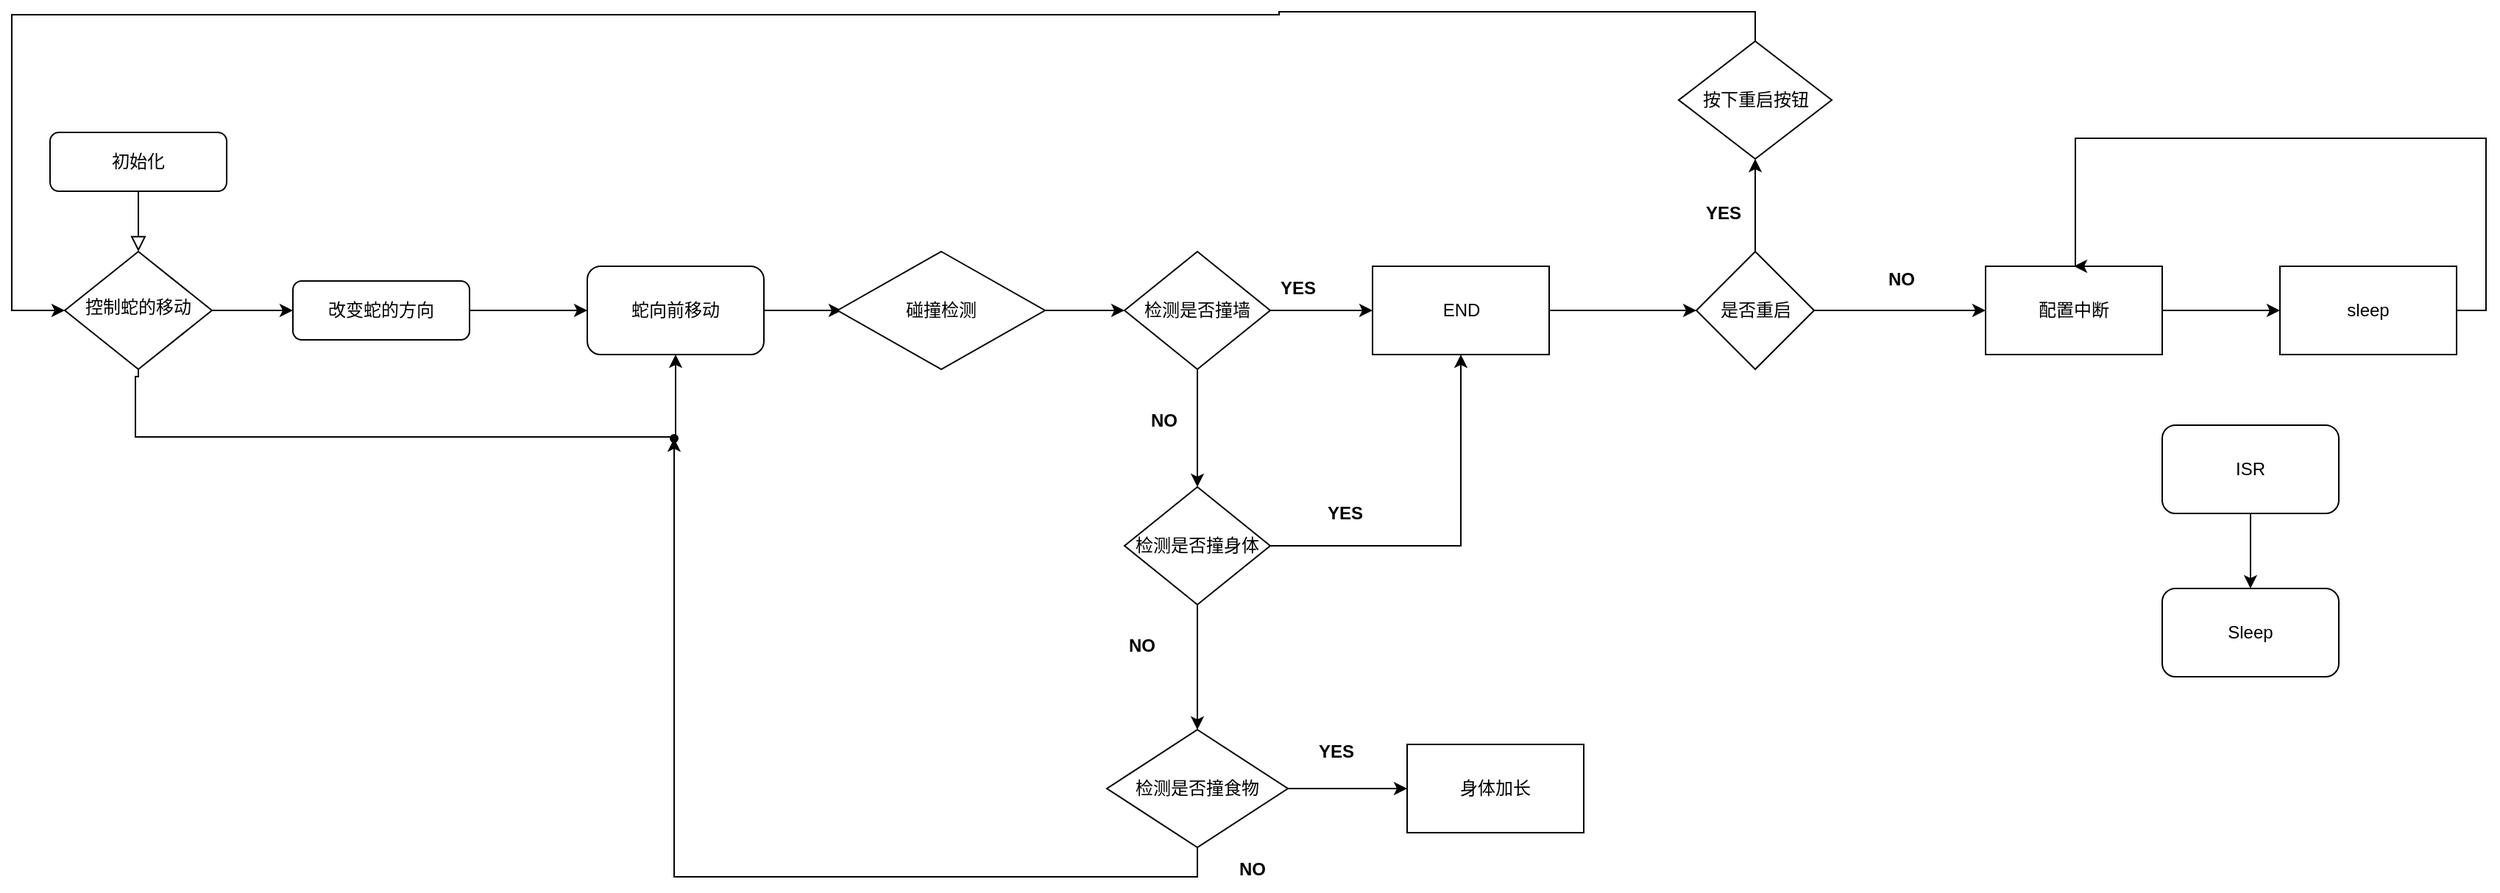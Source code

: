 <mxfile version="24.2.2" type="github">
  <diagram id="C5RBs43oDa-KdzZeNtuy" name="Page-1">
    <mxGraphModel dx="2131" dy="1311" grid="1" gridSize="3" guides="1" tooltips="1" connect="1" arrows="1" fold="1" page="1" pageScale="1" pageWidth="3300" pageHeight="4681" math="0" shadow="0">
      <root>
        <mxCell id="WIyWlLk6GJQsqaUBKTNV-0" />
        <mxCell id="WIyWlLk6GJQsqaUBKTNV-1" parent="WIyWlLk6GJQsqaUBKTNV-0" />
        <mxCell id="WIyWlLk6GJQsqaUBKTNV-2" value="" style="rounded=0;html=1;jettySize=auto;orthogonalLoop=1;fontSize=11;endArrow=block;endFill=0;endSize=8;strokeWidth=1;shadow=0;labelBackgroundColor=none;edgeStyle=orthogonalEdgeStyle;" parent="WIyWlLk6GJQsqaUBKTNV-1" source="WIyWlLk6GJQsqaUBKTNV-3" target="WIyWlLk6GJQsqaUBKTNV-6" edge="1">
          <mxGeometry relative="1" as="geometry" />
        </mxCell>
        <mxCell id="WIyWlLk6GJQsqaUBKTNV-3" value="初始化" style="rounded=1;whiteSpace=wrap;html=1;fontSize=12;glass=0;strokeWidth=1;shadow=0;" parent="WIyWlLk6GJQsqaUBKTNV-1" vertex="1">
          <mxGeometry x="155" y="89" width="120" height="40" as="geometry" />
        </mxCell>
        <mxCell id="xm81Ziu9v5ptXLMXVIj8-3" value="" style="edgeStyle=orthogonalEdgeStyle;rounded=0;orthogonalLoop=1;jettySize=auto;html=1;entryX=0.5;entryY=1;entryDx=0;entryDy=0;exitX=0.5;exitY=1;exitDx=0;exitDy=0;" parent="WIyWlLk6GJQsqaUBKTNV-1" source="WIyWlLk6GJQsqaUBKTNV-6" target="xm81Ziu9v5ptXLMXVIj8-0" edge="1">
          <mxGeometry relative="1" as="geometry">
            <Array as="points">
              <mxPoint x="215" y="255" />
              <mxPoint x="213" y="255" />
              <mxPoint x="213" y="296" />
              <mxPoint x="580" y="296" />
            </Array>
            <mxPoint x="220" y="255" as="sourcePoint" />
          </mxGeometry>
        </mxCell>
        <mxCell id="xm81Ziu9v5ptXLMXVIj8-25" value="" style="edgeStyle=orthogonalEdgeStyle;rounded=0;orthogonalLoop=1;jettySize=auto;html=1;" parent="WIyWlLk6GJQsqaUBKTNV-1" source="WIyWlLk6GJQsqaUBKTNV-6" target="WIyWlLk6GJQsqaUBKTNV-7" edge="1">
          <mxGeometry relative="1" as="geometry" />
        </mxCell>
        <mxCell id="WIyWlLk6GJQsqaUBKTNV-6" value="控制蛇的移动" style="rhombus;whiteSpace=wrap;html=1;shadow=0;fontFamily=Helvetica;fontSize=12;align=center;strokeWidth=1;spacing=6;spacingTop=-4;" parent="WIyWlLk6GJQsqaUBKTNV-1" vertex="1">
          <mxGeometry x="165" y="170" width="100" height="80" as="geometry" />
        </mxCell>
        <mxCell id="xm81Ziu9v5ptXLMXVIj8-1" value="" style="edgeStyle=orthogonalEdgeStyle;rounded=0;orthogonalLoop=1;jettySize=auto;html=1;" parent="WIyWlLk6GJQsqaUBKTNV-1" source="WIyWlLk6GJQsqaUBKTNV-7" target="xm81Ziu9v5ptXLMXVIj8-0" edge="1">
          <mxGeometry relative="1" as="geometry" />
        </mxCell>
        <mxCell id="WIyWlLk6GJQsqaUBKTNV-7" value="改变蛇的方向" style="rounded=1;whiteSpace=wrap;html=1;fontSize=12;glass=0;strokeWidth=1;shadow=0;" parent="WIyWlLk6GJQsqaUBKTNV-1" vertex="1">
          <mxGeometry x="320" y="190" width="120" height="40" as="geometry" />
        </mxCell>
        <mxCell id="xm81Ziu9v5ptXLMXVIj8-5" value="" style="edgeStyle=orthogonalEdgeStyle;rounded=0;orthogonalLoop=1;jettySize=auto;html=1;" parent="WIyWlLk6GJQsqaUBKTNV-1" source="xm81Ziu9v5ptXLMXVIj8-0" edge="1">
          <mxGeometry relative="1" as="geometry">
            <mxPoint x="693" y="210" as="targetPoint" />
          </mxGeometry>
        </mxCell>
        <mxCell id="xm81Ziu9v5ptXLMXVIj8-0" value="蛇向前移动" style="whiteSpace=wrap;html=1;rounded=1;glass=0;strokeWidth=1;shadow=0;" parent="WIyWlLk6GJQsqaUBKTNV-1" vertex="1">
          <mxGeometry x="520" y="180" width="120" height="60" as="geometry" />
        </mxCell>
        <mxCell id="xm81Ziu9v5ptXLMXVIj8-10" value="" style="edgeStyle=orthogonalEdgeStyle;rounded=0;orthogonalLoop=1;jettySize=auto;html=1;" parent="WIyWlLk6GJQsqaUBKTNV-1" source="xm81Ziu9v5ptXLMXVIj8-6" target="xm81Ziu9v5ptXLMXVIj8-9" edge="1">
          <mxGeometry relative="1" as="geometry" />
        </mxCell>
        <mxCell id="xm81Ziu9v5ptXLMXVIj8-14" value="" style="edgeStyle=orthogonalEdgeStyle;rounded=0;orthogonalLoop=1;jettySize=auto;html=1;" parent="WIyWlLk6GJQsqaUBKTNV-1" source="xm81Ziu9v5ptXLMXVIj8-6" target="xm81Ziu9v5ptXLMXVIj8-13" edge="1">
          <mxGeometry relative="1" as="geometry" />
        </mxCell>
        <mxCell id="xm81Ziu9v5ptXLMXVIj8-6" value="检测是否撞墙" style="rhombus;whiteSpace=wrap;html=1;" parent="WIyWlLk6GJQsqaUBKTNV-1" vertex="1">
          <mxGeometry x="885" y="170" width="99" height="80" as="geometry" />
        </mxCell>
        <mxCell id="xm81Ziu9v5ptXLMXVIj8-8" value="" style="edgeStyle=orthogonalEdgeStyle;rounded=0;orthogonalLoop=1;jettySize=auto;html=1;" parent="WIyWlLk6GJQsqaUBKTNV-1" source="xm81Ziu9v5ptXLMXVIj8-7" target="xm81Ziu9v5ptXLMXVIj8-6" edge="1">
          <mxGeometry relative="1" as="geometry" />
        </mxCell>
        <mxCell id="xm81Ziu9v5ptXLMXVIj8-7" value="碰撞检测" style="rhombus;whiteSpace=wrap;html=1;" parent="WIyWlLk6GJQsqaUBKTNV-1" vertex="1">
          <mxGeometry x="690" y="170" width="141" height="80" as="geometry" />
        </mxCell>
        <mxCell id="xm81Ziu9v5ptXLMXVIj8-27" value="" style="edgeStyle=orthogonalEdgeStyle;rounded=0;orthogonalLoop=1;jettySize=auto;html=1;" parent="WIyWlLk6GJQsqaUBKTNV-1" source="xm81Ziu9v5ptXLMXVIj8-9" target="xm81Ziu9v5ptXLMXVIj8-26" edge="1">
          <mxGeometry relative="1" as="geometry" />
        </mxCell>
        <mxCell id="xm81Ziu9v5ptXLMXVIj8-9" value="END" style="whiteSpace=wrap;html=1;" parent="WIyWlLk6GJQsqaUBKTNV-1" vertex="1">
          <mxGeometry x="1053.5" y="180" width="120" height="60" as="geometry" />
        </mxCell>
        <mxCell id="xm81Ziu9v5ptXLMXVIj8-15" style="edgeStyle=orthogonalEdgeStyle;rounded=0;orthogonalLoop=1;jettySize=auto;html=1;entryX=0.5;entryY=1;entryDx=0;entryDy=0;" parent="WIyWlLk6GJQsqaUBKTNV-1" source="xm81Ziu9v5ptXLMXVIj8-13" target="xm81Ziu9v5ptXLMXVIj8-9" edge="1">
          <mxGeometry relative="1" as="geometry" />
        </mxCell>
        <mxCell id="xm81Ziu9v5ptXLMXVIj8-18" value="" style="edgeStyle=orthogonalEdgeStyle;rounded=0;orthogonalLoop=1;jettySize=auto;html=1;" parent="WIyWlLk6GJQsqaUBKTNV-1" source="xm81Ziu9v5ptXLMXVIj8-13" target="xm81Ziu9v5ptXLMXVIj8-17" edge="1">
          <mxGeometry relative="1" as="geometry" />
        </mxCell>
        <mxCell id="xm81Ziu9v5ptXLMXVIj8-13" value="检测是否撞身体" style="rhombus;whiteSpace=wrap;html=1;" parent="WIyWlLk6GJQsqaUBKTNV-1" vertex="1">
          <mxGeometry x="885" y="330" width="99" height="80" as="geometry" />
        </mxCell>
        <mxCell id="xm81Ziu9v5ptXLMXVIj8-20" value="" style="edgeStyle=orthogonalEdgeStyle;rounded=0;orthogonalLoop=1;jettySize=auto;html=1;" parent="WIyWlLk6GJQsqaUBKTNV-1" source="xm81Ziu9v5ptXLMXVIj8-17" target="xm81Ziu9v5ptXLMXVIj8-19" edge="1">
          <mxGeometry relative="1" as="geometry" />
        </mxCell>
        <mxCell id="xm81Ziu9v5ptXLMXVIj8-23" style="edgeStyle=orthogonalEdgeStyle;rounded=0;orthogonalLoop=1;jettySize=auto;html=1;exitX=0.5;exitY=1;exitDx=0;exitDy=0;" parent="WIyWlLk6GJQsqaUBKTNV-1" source="xm81Ziu9v5ptXLMXVIj8-17" target="xm81Ziu9v5ptXLMXVIj8-24" edge="1">
          <mxGeometry relative="1" as="geometry">
            <mxPoint x="579" y="297" as="targetPoint" />
          </mxGeometry>
        </mxCell>
        <mxCell id="xm81Ziu9v5ptXLMXVIj8-17" value="检测是否撞食物" style="rhombus;whiteSpace=wrap;html=1;" parent="WIyWlLk6GJQsqaUBKTNV-1" vertex="1">
          <mxGeometry x="873" y="495" width="123" height="80" as="geometry" />
        </mxCell>
        <mxCell id="xm81Ziu9v5ptXLMXVIj8-19" value="身体加长" style="whiteSpace=wrap;html=1;" parent="WIyWlLk6GJQsqaUBKTNV-1" vertex="1">
          <mxGeometry x="1077" y="505" width="120" height="60" as="geometry" />
        </mxCell>
        <mxCell id="xm81Ziu9v5ptXLMXVIj8-24" value="" style="shape=waypoint;sketch=0;fillStyle=solid;size=6;pointerEvents=1;points=[];fillColor=none;resizable=0;rotatable=0;perimeter=centerPerimeter;snapToPoint=1;" parent="WIyWlLk6GJQsqaUBKTNV-1" vertex="1">
          <mxGeometry x="569" y="287" width="20" height="20" as="geometry" />
        </mxCell>
        <mxCell id="Vz5uj6Ht2_M-sqpGzJfM-24" value="" style="edgeStyle=orthogonalEdgeStyle;rounded=0;orthogonalLoop=1;jettySize=auto;html=1;" edge="1" parent="WIyWlLk6GJQsqaUBKTNV-1" source="xm81Ziu9v5ptXLMXVIj8-26" target="Vz5uj6Ht2_M-sqpGzJfM-23">
          <mxGeometry relative="1" as="geometry" />
        </mxCell>
        <mxCell id="Vz5uj6Ht2_M-sqpGzJfM-25" value="" style="edgeStyle=orthogonalEdgeStyle;rounded=0;orthogonalLoop=1;jettySize=auto;html=1;" edge="1" parent="WIyWlLk6GJQsqaUBKTNV-1" source="xm81Ziu9v5ptXLMXVIj8-26" target="Vz5uj6Ht2_M-sqpGzJfM-16">
          <mxGeometry relative="1" as="geometry" />
        </mxCell>
        <mxCell id="xm81Ziu9v5ptXLMXVIj8-26" value="是否重启" style="rhombus;whiteSpace=wrap;html=1;" parent="WIyWlLk6GJQsqaUBKTNV-1" vertex="1">
          <mxGeometry x="1273.5" y="170" width="80" height="80" as="geometry" />
        </mxCell>
        <mxCell id="Vz5uj6Ht2_M-sqpGzJfM-3" value="&lt;b&gt;NO&lt;/b&gt;" style="text;html=1;align=center;verticalAlign=middle;whiteSpace=wrap;rounded=0;" vertex="1" parent="WIyWlLk6GJQsqaUBKTNV-1">
          <mxGeometry x="942" y="575" width="60" height="30" as="geometry" />
        </mxCell>
        <mxCell id="Vz5uj6Ht2_M-sqpGzJfM-4" value="&lt;b&gt;NO&lt;/b&gt;" style="text;html=1;align=center;verticalAlign=middle;whiteSpace=wrap;rounded=0;" vertex="1" parent="WIyWlLk6GJQsqaUBKTNV-1">
          <mxGeometry x="867" y="423" width="60" height="30" as="geometry" />
        </mxCell>
        <mxCell id="Vz5uj6Ht2_M-sqpGzJfM-5" value="&lt;b&gt;NO&lt;/b&gt;" style="text;html=1;align=center;verticalAlign=middle;whiteSpace=wrap;rounded=0;" vertex="1" parent="WIyWlLk6GJQsqaUBKTNV-1">
          <mxGeometry x="882" y="270" width="60" height="30" as="geometry" />
        </mxCell>
        <mxCell id="Vz5uj6Ht2_M-sqpGzJfM-12" value="&lt;b&gt;YES&lt;/b&gt;" style="text;html=1;align=center;verticalAlign=middle;whiteSpace=wrap;rounded=0;" vertex="1" parent="WIyWlLk6GJQsqaUBKTNV-1">
          <mxGeometry x="999" y="495" width="60" height="30" as="geometry" />
        </mxCell>
        <mxCell id="Vz5uj6Ht2_M-sqpGzJfM-13" value="&lt;b&gt;YES&lt;/b&gt;" style="text;html=1;align=center;verticalAlign=middle;whiteSpace=wrap;rounded=0;" vertex="1" parent="WIyWlLk6GJQsqaUBKTNV-1">
          <mxGeometry x="1005" y="333" width="60" height="30" as="geometry" />
        </mxCell>
        <mxCell id="Vz5uj6Ht2_M-sqpGzJfM-14" value="&lt;b&gt;YES&lt;/b&gt;" style="text;html=1;align=center;verticalAlign=middle;whiteSpace=wrap;rounded=0;" vertex="1" parent="WIyWlLk6GJQsqaUBKTNV-1">
          <mxGeometry x="972.5" y="180" width="60" height="30" as="geometry" />
        </mxCell>
        <mxCell id="Vz5uj6Ht2_M-sqpGzJfM-28" style="edgeStyle=orthogonalEdgeStyle;rounded=0;orthogonalLoop=1;jettySize=auto;html=1;exitX=0.5;exitY=0;exitDx=0;exitDy=0;" edge="1" parent="WIyWlLk6GJQsqaUBKTNV-1">
          <mxGeometry relative="1" as="geometry">
            <mxPoint x="165" y="210" as="targetPoint" />
            <mxPoint x="1313.5" y="27" as="sourcePoint" />
            <Array as="points">
              <mxPoint x="1314" y="7" />
              <mxPoint x="990" y="7" />
              <mxPoint x="990" y="9" />
              <mxPoint x="129" y="9" />
            </Array>
          </mxGeometry>
        </mxCell>
        <mxCell id="Vz5uj6Ht2_M-sqpGzJfM-16" value="按下重启按钮" style="rhombus;whiteSpace=wrap;html=1;" vertex="1" parent="WIyWlLk6GJQsqaUBKTNV-1">
          <mxGeometry x="1261.5" y="27" width="104" height="80" as="geometry" />
        </mxCell>
        <mxCell id="Vz5uj6Ht2_M-sqpGzJfM-22" value="" style="edgeStyle=orthogonalEdgeStyle;rounded=0;orthogonalLoop=1;jettySize=auto;html=1;" edge="1" parent="WIyWlLk6GJQsqaUBKTNV-1" source="Vz5uj6Ht2_M-sqpGzJfM-17" target="Vz5uj6Ht2_M-sqpGzJfM-21">
          <mxGeometry relative="1" as="geometry" />
        </mxCell>
        <mxCell id="Vz5uj6Ht2_M-sqpGzJfM-17" value="ISR" style="rounded=1;whiteSpace=wrap;html=1;" vertex="1" parent="WIyWlLk6GJQsqaUBKTNV-1">
          <mxGeometry x="1590" y="288" width="120" height="60" as="geometry" />
        </mxCell>
        <mxCell id="Vz5uj6Ht2_M-sqpGzJfM-21" value="Sleep" style="rounded=1;whiteSpace=wrap;html=1;" vertex="1" parent="WIyWlLk6GJQsqaUBKTNV-1">
          <mxGeometry x="1590" y="399" width="120" height="60" as="geometry" />
        </mxCell>
        <mxCell id="Vz5uj6Ht2_M-sqpGzJfM-32" value="" style="edgeStyle=orthogonalEdgeStyle;rounded=0;orthogonalLoop=1;jettySize=auto;html=1;" edge="1" parent="WIyWlLk6GJQsqaUBKTNV-1" source="Vz5uj6Ht2_M-sqpGzJfM-23" target="Vz5uj6Ht2_M-sqpGzJfM-31">
          <mxGeometry relative="1" as="geometry" />
        </mxCell>
        <mxCell id="Vz5uj6Ht2_M-sqpGzJfM-23" value="配置中断" style="whiteSpace=wrap;html=1;" vertex="1" parent="WIyWlLk6GJQsqaUBKTNV-1">
          <mxGeometry x="1470" y="180" width="120" height="60" as="geometry" />
        </mxCell>
        <mxCell id="Vz5uj6Ht2_M-sqpGzJfM-26" value="&lt;b&gt;YES&lt;/b&gt;" style="text;html=1;align=center;verticalAlign=middle;whiteSpace=wrap;rounded=0;" vertex="1" parent="WIyWlLk6GJQsqaUBKTNV-1">
          <mxGeometry x="1261.5" y="129" width="60" height="30" as="geometry" />
        </mxCell>
        <mxCell id="Vz5uj6Ht2_M-sqpGzJfM-27" value="&lt;b&gt;NO&lt;/b&gt;" style="text;html=1;align=center;verticalAlign=middle;whiteSpace=wrap;rounded=0;" vertex="1" parent="WIyWlLk6GJQsqaUBKTNV-1">
          <mxGeometry x="1383" y="174" width="60" height="30" as="geometry" />
        </mxCell>
        <mxCell id="Vz5uj6Ht2_M-sqpGzJfM-33" style="edgeStyle=orthogonalEdgeStyle;rounded=0;orthogonalLoop=1;jettySize=auto;html=1;exitX=1;exitY=0.5;exitDx=0;exitDy=0;entryX=0.5;entryY=0;entryDx=0;entryDy=0;" edge="1" parent="WIyWlLk6GJQsqaUBKTNV-1" source="Vz5uj6Ht2_M-sqpGzJfM-31" target="Vz5uj6Ht2_M-sqpGzJfM-23">
          <mxGeometry relative="1" as="geometry">
            <mxPoint x="1530" y="126" as="targetPoint" />
            <Array as="points">
              <mxPoint x="1810" y="210" />
              <mxPoint x="1810" y="93" />
              <mxPoint x="1531" y="93" />
            </Array>
          </mxGeometry>
        </mxCell>
        <mxCell id="Vz5uj6Ht2_M-sqpGzJfM-31" value="sleep" style="whiteSpace=wrap;html=1;" vertex="1" parent="WIyWlLk6GJQsqaUBKTNV-1">
          <mxGeometry x="1670" y="180" width="120" height="60" as="geometry" />
        </mxCell>
      </root>
    </mxGraphModel>
  </diagram>
</mxfile>
